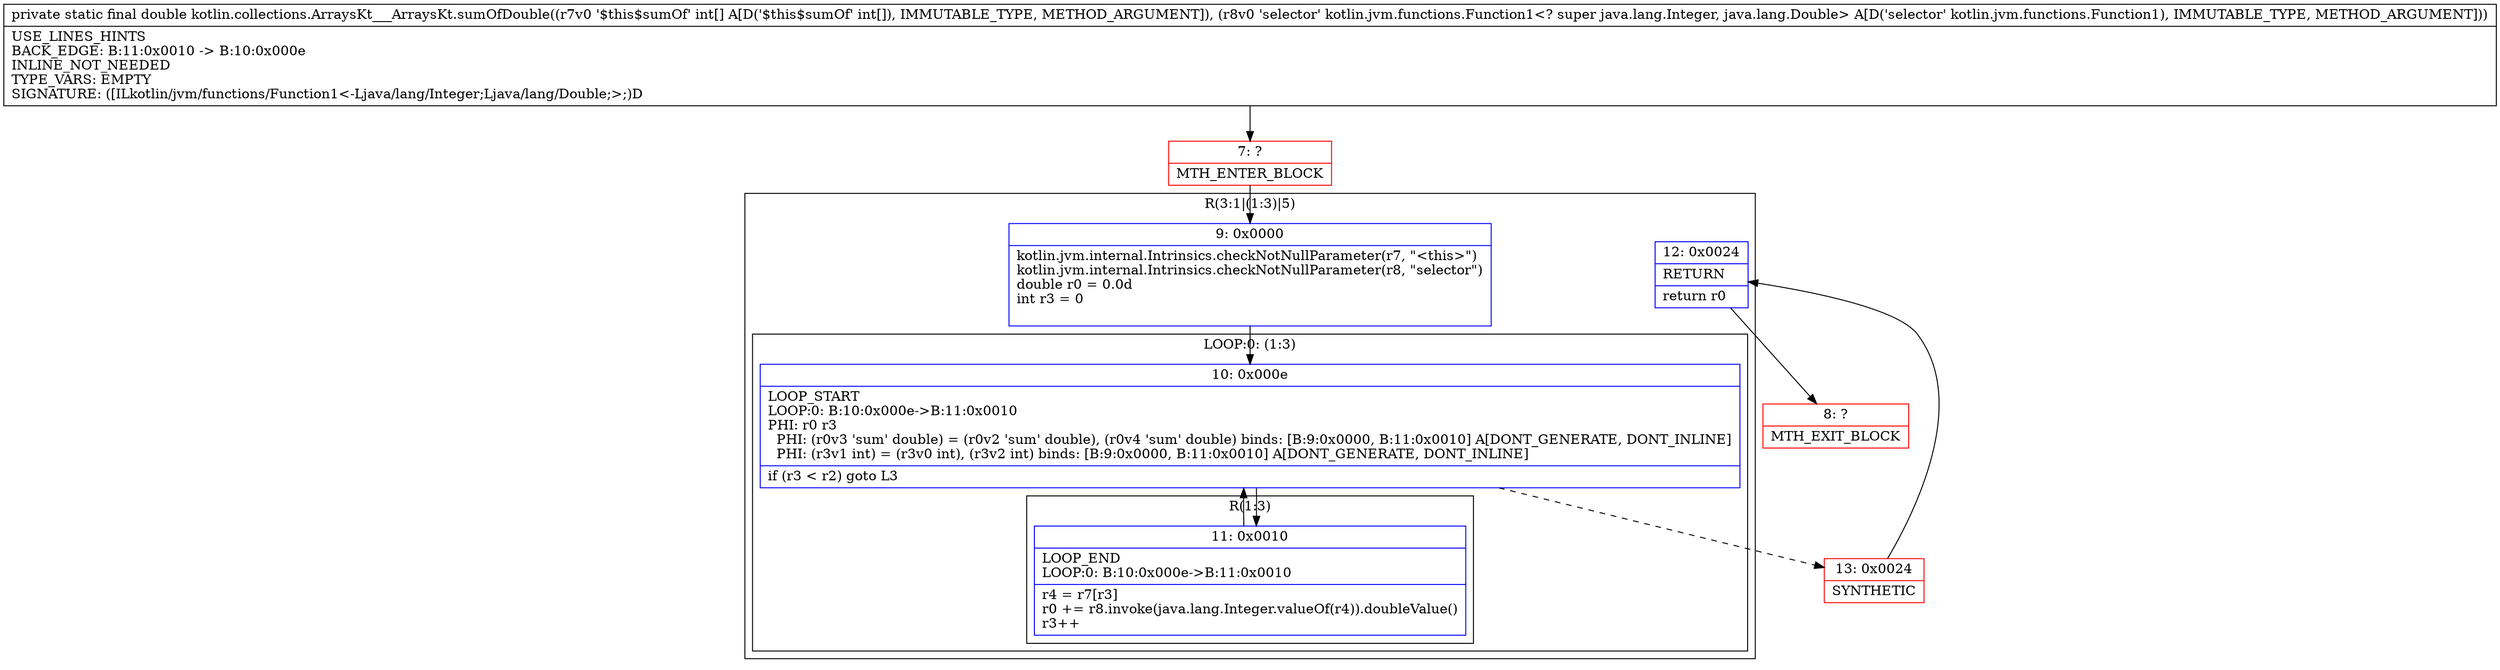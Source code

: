 digraph "CFG forkotlin.collections.ArraysKt___ArraysKt.sumOfDouble([ILkotlin\/jvm\/functions\/Function1;)D" {
subgraph cluster_Region_1895839511 {
label = "R(3:1|(1:3)|5)";
node [shape=record,color=blue];
Node_9 [shape=record,label="{9\:\ 0x0000|kotlin.jvm.internal.Intrinsics.checkNotNullParameter(r7, \"\<this\>\")\lkotlin.jvm.internal.Intrinsics.checkNotNullParameter(r8, \"selector\")\ldouble r0 = 0.0d\lint r3 = 0\l\l}"];
subgraph cluster_LoopRegion_1817371027 {
label = "LOOP:0: (1:3)";
node [shape=record,color=blue];
Node_10 [shape=record,label="{10\:\ 0x000e|LOOP_START\lLOOP:0: B:10:0x000e\-\>B:11:0x0010\lPHI: r0 r3 \l  PHI: (r0v3 'sum' double) = (r0v2 'sum' double), (r0v4 'sum' double) binds: [B:9:0x0000, B:11:0x0010] A[DONT_GENERATE, DONT_INLINE]\l  PHI: (r3v1 int) = (r3v0 int), (r3v2 int) binds: [B:9:0x0000, B:11:0x0010] A[DONT_GENERATE, DONT_INLINE]\l|if (r3 \< r2) goto L3\l}"];
subgraph cluster_Region_1837236451 {
label = "R(1:3)";
node [shape=record,color=blue];
Node_11 [shape=record,label="{11\:\ 0x0010|LOOP_END\lLOOP:0: B:10:0x000e\-\>B:11:0x0010\l|r4 = r7[r3]\lr0 += r8.invoke(java.lang.Integer.valueOf(r4)).doubleValue()\lr3++\l}"];
}
}
Node_12 [shape=record,label="{12\:\ 0x0024|RETURN\l|return r0\l}"];
}
Node_7 [shape=record,color=red,label="{7\:\ ?|MTH_ENTER_BLOCK\l}"];
Node_13 [shape=record,color=red,label="{13\:\ 0x0024|SYNTHETIC\l}"];
Node_8 [shape=record,color=red,label="{8\:\ ?|MTH_EXIT_BLOCK\l}"];
MethodNode[shape=record,label="{private static final double kotlin.collections.ArraysKt___ArraysKt.sumOfDouble((r7v0 '$this$sumOf' int[] A[D('$this$sumOf' int[]), IMMUTABLE_TYPE, METHOD_ARGUMENT]), (r8v0 'selector' kotlin.jvm.functions.Function1\<? super java.lang.Integer, java.lang.Double\> A[D('selector' kotlin.jvm.functions.Function1), IMMUTABLE_TYPE, METHOD_ARGUMENT]))  | USE_LINES_HINTS\lBACK_EDGE: B:11:0x0010 \-\> B:10:0x000e\lINLINE_NOT_NEEDED\lTYPE_VARS: EMPTY\lSIGNATURE: ([ILkotlin\/jvm\/functions\/Function1\<\-Ljava\/lang\/Integer;Ljava\/lang\/Double;\>;)D\l}"];
MethodNode -> Node_7;Node_9 -> Node_10;
Node_10 -> Node_11;
Node_10 -> Node_13[style=dashed];
Node_11 -> Node_10;
Node_12 -> Node_8;
Node_7 -> Node_9;
Node_13 -> Node_12;
}

